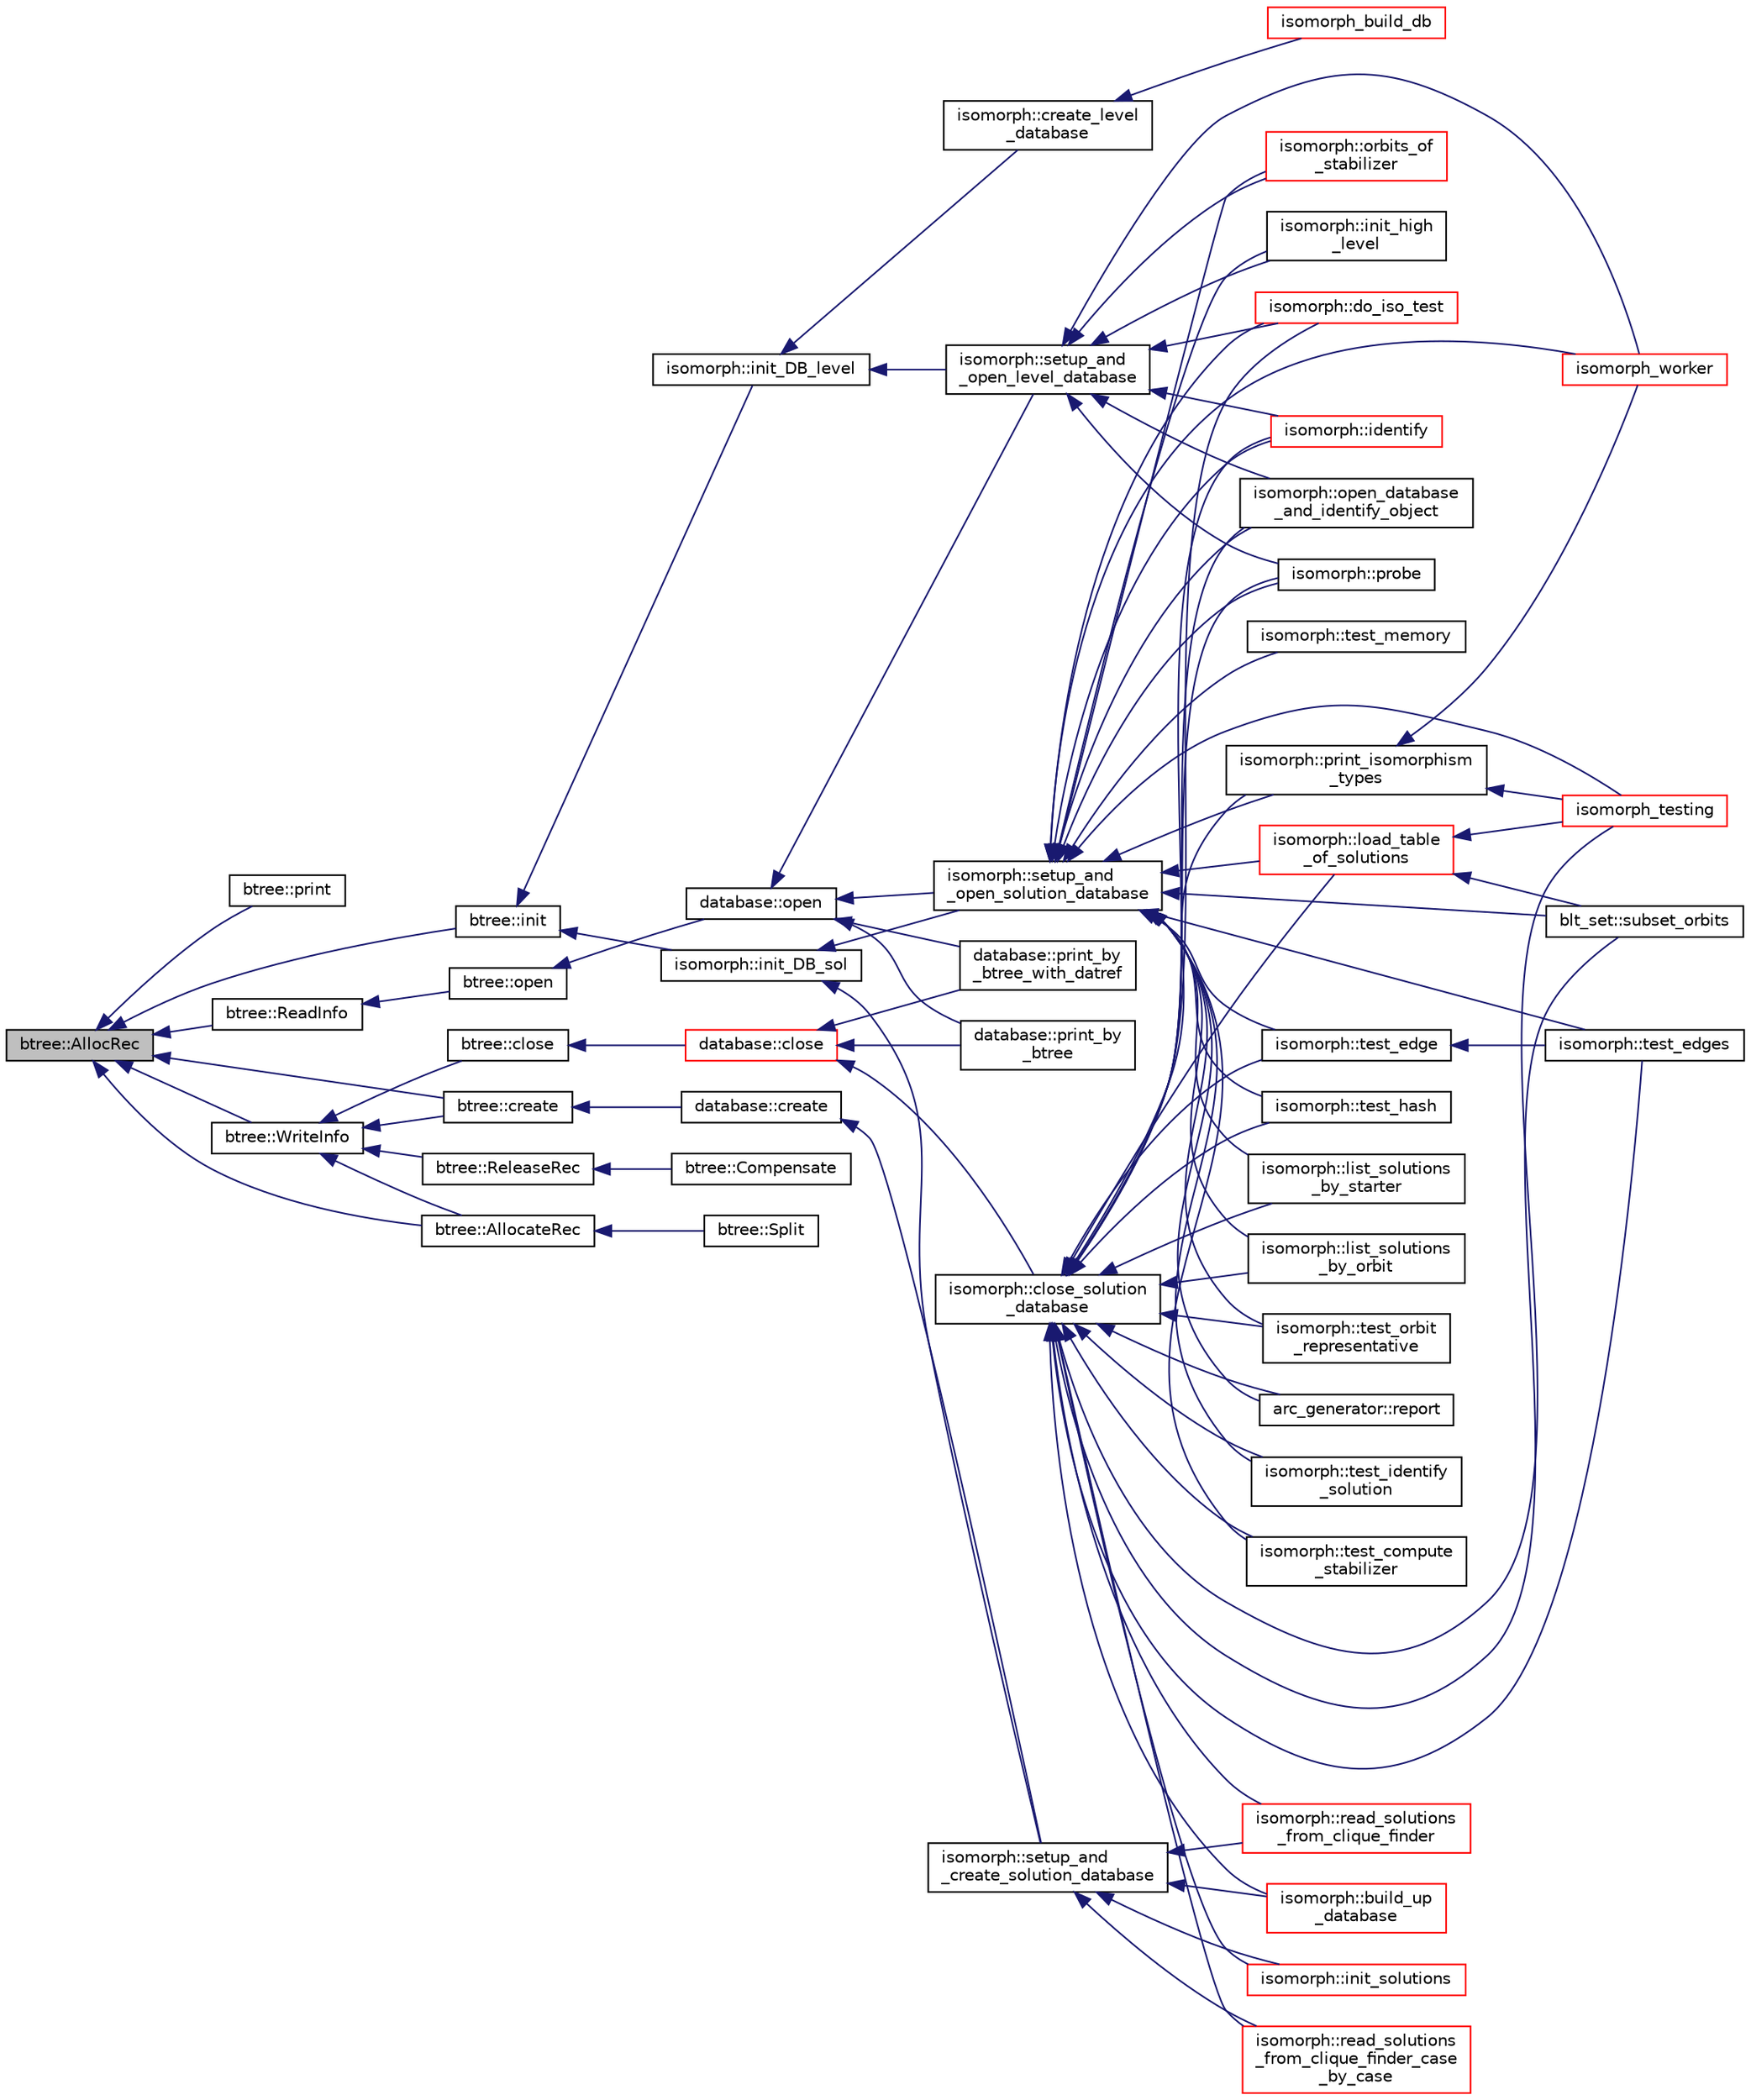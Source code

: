 digraph "btree::AllocRec"
{
  edge [fontname="Helvetica",fontsize="10",labelfontname="Helvetica",labelfontsize="10"];
  node [fontname="Helvetica",fontsize="10",shape=record];
  rankdir="LR";
  Node422 [label="btree::AllocRec",height=0.2,width=0.4,color="black", fillcolor="grey75", style="filled", fontcolor="black"];
  Node422 -> Node423 [dir="back",color="midnightblue",fontsize="10",style="solid",fontname="Helvetica"];
  Node423 [label="btree::print",height=0.2,width=0.4,color="black", fillcolor="white", style="filled",URL="$dd/db0/classbtree.html#a76cbc154a13a6464d16a7f080cef40d3"];
  Node422 -> Node424 [dir="back",color="midnightblue",fontsize="10",style="solid",fontname="Helvetica"];
  Node424 [label="btree::init",height=0.2,width=0.4,color="black", fillcolor="white", style="filled",URL="$dd/db0/classbtree.html#a3c88706e9886f1f9bc142b511aeab642"];
  Node424 -> Node425 [dir="back",color="midnightblue",fontsize="10",style="solid",fontname="Helvetica"];
  Node425 [label="isomorph::init_DB_sol",height=0.2,width=0.4,color="black", fillcolor="white", style="filled",URL="$d3/d5f/classisomorph.html#afd8d8a546fa9a7bc6f211b216e291039"];
  Node425 -> Node426 [dir="back",color="midnightblue",fontsize="10",style="solid",fontname="Helvetica"];
  Node426 [label="isomorph::setup_and\l_open_solution_database",height=0.2,width=0.4,color="black", fillcolor="white", style="filled",URL="$d3/d5f/classisomorph.html#a31846d3ae261a9c2dc089fb87710ce5c"];
  Node426 -> Node427 [dir="back",color="midnightblue",fontsize="10",style="solid",fontname="Helvetica"];
  Node427 [label="blt_set::subset_orbits",height=0.2,width=0.4,color="black", fillcolor="white", style="filled",URL="$d1/d3d/classblt__set.html#af8f79fc4346244acfa0e2c2d23c36993"];
  Node426 -> Node428 [dir="back",color="midnightblue",fontsize="10",style="solid",fontname="Helvetica"];
  Node428 [label="arc_generator::report",height=0.2,width=0.4,color="black", fillcolor="white", style="filled",URL="$d4/d21/classarc__generator.html#a650f715bb3eec8fd1057e07e5b384f9a"];
  Node426 -> Node429 [dir="back",color="midnightblue",fontsize="10",style="solid",fontname="Helvetica"];
  Node429 [label="isomorph::load_table\l_of_solutions",height=0.2,width=0.4,color="red", fillcolor="white", style="filled",URL="$d3/d5f/classisomorph.html#a21ab5aba74a200b9abf041dc5206821a"];
  Node429 -> Node427 [dir="back",color="midnightblue",fontsize="10",style="solid",fontname="Helvetica"];
  Node429 -> Node439 [dir="back",color="midnightblue",fontsize="10",style="solid",fontname="Helvetica"];
  Node439 [label="isomorph_testing",height=0.2,width=0.4,color="red", fillcolor="white", style="filled",URL="$d4/d7e/isomorph__global_8_c.html#a5a73cbe9f89c4727f086482ee2d238f9"];
  Node426 -> Node440 [dir="back",color="midnightblue",fontsize="10",style="solid",fontname="Helvetica"];
  Node440 [label="isomorph::list_solutions\l_by_starter",height=0.2,width=0.4,color="black", fillcolor="white", style="filled",URL="$d3/d5f/classisomorph.html#a9c40f343f1a3e5fc177e5121bc809b06"];
  Node426 -> Node441 [dir="back",color="midnightblue",fontsize="10",style="solid",fontname="Helvetica"];
  Node441 [label="isomorph::list_solutions\l_by_orbit",height=0.2,width=0.4,color="black", fillcolor="white", style="filled",URL="$d3/d5f/classisomorph.html#adefb1a89c097c284d29f92d5fc58ebfa"];
  Node426 -> Node442 [dir="back",color="midnightblue",fontsize="10",style="solid",fontname="Helvetica"];
  Node442 [label="isomorph::orbits_of\l_stabilizer",height=0.2,width=0.4,color="red", fillcolor="white", style="filled",URL="$d3/d5f/classisomorph.html#a72bbdc12cca5a90045ef15d0b24075e6"];
  Node426 -> Node444 [dir="back",color="midnightblue",fontsize="10",style="solid",fontname="Helvetica"];
  Node444 [label="isomorph::test_orbit\l_representative",height=0.2,width=0.4,color="black", fillcolor="white", style="filled",URL="$d3/d5f/classisomorph.html#a5f165aa61a0d6b349da5a6117135f6c0"];
  Node426 -> Node445 [dir="back",color="midnightblue",fontsize="10",style="solid",fontname="Helvetica"];
  Node445 [label="isomorph::test_identify\l_solution",height=0.2,width=0.4,color="black", fillcolor="white", style="filled",URL="$d3/d5f/classisomorph.html#aa2c95f309e3283179e87bbbd83bfdc7d"];
  Node426 -> Node446 [dir="back",color="midnightblue",fontsize="10",style="solid",fontname="Helvetica"];
  Node446 [label="isomorph::test_compute\l_stabilizer",height=0.2,width=0.4,color="black", fillcolor="white", style="filled",URL="$d3/d5f/classisomorph.html#a72cd06f32311c44eb09dd73faa36b748"];
  Node426 -> Node447 [dir="back",color="midnightblue",fontsize="10",style="solid",fontname="Helvetica"];
  Node447 [label="isomorph::test_memory",height=0.2,width=0.4,color="black", fillcolor="white", style="filled",URL="$d3/d5f/classisomorph.html#a27877043c77db8e85e8fa7d5c43845b0"];
  Node426 -> Node448 [dir="back",color="midnightblue",fontsize="10",style="solid",fontname="Helvetica"];
  Node448 [label="isomorph::test_edges",height=0.2,width=0.4,color="black", fillcolor="white", style="filled",URL="$d3/d5f/classisomorph.html#ad23507927d8f7698073475d12b2a85bc"];
  Node426 -> Node449 [dir="back",color="midnightblue",fontsize="10",style="solid",fontname="Helvetica"];
  Node449 [label="isomorph::test_edge",height=0.2,width=0.4,color="black", fillcolor="white", style="filled",URL="$d3/d5f/classisomorph.html#a591165fa287477b480f5b7081198ba46"];
  Node449 -> Node448 [dir="back",color="midnightblue",fontsize="10",style="solid",fontname="Helvetica"];
  Node426 -> Node450 [dir="back",color="midnightblue",fontsize="10",style="solid",fontname="Helvetica"];
  Node450 [label="isomorph::test_hash",height=0.2,width=0.4,color="black", fillcolor="white", style="filled",URL="$d3/d5f/classisomorph.html#a53560280664b268a0500d26c801b1e68"];
  Node426 -> Node451 [dir="back",color="midnightblue",fontsize="10",style="solid",fontname="Helvetica"];
  Node451 [label="isomorph::init_high\l_level",height=0.2,width=0.4,color="black", fillcolor="white", style="filled",URL="$d3/d5f/classisomorph.html#a5cee5468cc8cc68eac1f6131faedfab2"];
  Node426 -> Node452 [dir="back",color="midnightblue",fontsize="10",style="solid",fontname="Helvetica"];
  Node452 [label="isomorph::open_database\l_and_identify_object",height=0.2,width=0.4,color="black", fillcolor="white", style="filled",URL="$d3/d5f/classisomorph.html#aa4e387f26f609fc9379d2e01f6cc27d0"];
  Node426 -> Node453 [dir="back",color="midnightblue",fontsize="10",style="solid",fontname="Helvetica"];
  Node453 [label="isomorph::print_isomorphism\l_types",height=0.2,width=0.4,color="black", fillcolor="white", style="filled",URL="$d3/d5f/classisomorph.html#abbcd12f6434585951a5532d0b2467a00"];
  Node453 -> Node439 [dir="back",color="midnightblue",fontsize="10",style="solid",fontname="Helvetica"];
  Node453 -> Node437 [dir="back",color="midnightblue",fontsize="10",style="solid",fontname="Helvetica"];
  Node437 [label="isomorph_worker",height=0.2,width=0.4,color="red", fillcolor="white", style="filled",URL="$d4/d7e/isomorph__global_8_c.html#ace3bb6ec719b02a35534309d4d3fe99a"];
  Node426 -> Node439 [dir="back",color="midnightblue",fontsize="10",style="solid",fontname="Helvetica"];
  Node426 -> Node437 [dir="back",color="midnightblue",fontsize="10",style="solid",fontname="Helvetica"];
  Node426 -> Node454 [dir="back",color="midnightblue",fontsize="10",style="solid",fontname="Helvetica"];
  Node454 [label="isomorph::probe",height=0.2,width=0.4,color="black", fillcolor="white", style="filled",URL="$d3/d5f/classisomorph.html#a9cb6fed7b6ac639d886b117a1f454441"];
  Node426 -> Node455 [dir="back",color="midnightblue",fontsize="10",style="solid",fontname="Helvetica"];
  Node455 [label="isomorph::do_iso_test",height=0.2,width=0.4,color="red", fillcolor="white", style="filled",URL="$d3/d5f/classisomorph.html#a51fc3bf5cc3a99282a489b2df37ee24e"];
  Node426 -> Node457 [dir="back",color="midnightblue",fontsize="10",style="solid",fontname="Helvetica"];
  Node457 [label="isomorph::identify",height=0.2,width=0.4,color="red", fillcolor="white", style="filled",URL="$d3/d5f/classisomorph.html#a78ecf843b9f6ca1cfd666e222edd90ae"];
  Node425 -> Node458 [dir="back",color="midnightblue",fontsize="10",style="solid",fontname="Helvetica"];
  Node458 [label="isomorph::setup_and\l_create_solution_database",height=0.2,width=0.4,color="black", fillcolor="white", style="filled",URL="$d3/d5f/classisomorph.html#a810a22dfde3c43272107c743ec819b0e"];
  Node458 -> Node459 [dir="back",color="midnightblue",fontsize="10",style="solid",fontname="Helvetica"];
  Node459 [label="isomorph::init_solutions",height=0.2,width=0.4,color="red", fillcolor="white", style="filled",URL="$d3/d5f/classisomorph.html#a729746a01bd45d55565d0a11cda9e9a3"];
  Node458 -> Node461 [dir="back",color="midnightblue",fontsize="10",style="solid",fontname="Helvetica"];
  Node461 [label="isomorph::read_solutions\l_from_clique_finder_case\l_by_case",height=0.2,width=0.4,color="red", fillcolor="white", style="filled",URL="$d3/d5f/classisomorph.html#a65bc5ec528f741a1b01cdd606dfed579"];
  Node458 -> Node463 [dir="back",color="midnightblue",fontsize="10",style="solid",fontname="Helvetica"];
  Node463 [label="isomorph::read_solutions\l_from_clique_finder",height=0.2,width=0.4,color="red", fillcolor="white", style="filled",URL="$d3/d5f/classisomorph.html#a14c4ac27b0d97d338e14ac0d183c5c64"];
  Node458 -> Node465 [dir="back",color="midnightblue",fontsize="10",style="solid",fontname="Helvetica"];
  Node465 [label="isomorph::build_up\l_database",height=0.2,width=0.4,color="red", fillcolor="white", style="filled",URL="$d3/d5f/classisomorph.html#a40bea8f733a5855879f927fc73324384"];
  Node424 -> Node470 [dir="back",color="midnightblue",fontsize="10",style="solid",fontname="Helvetica"];
  Node470 [label="isomorph::init_DB_level",height=0.2,width=0.4,color="black", fillcolor="white", style="filled",URL="$d3/d5f/classisomorph.html#a1a2df5281026bc94d57ebce33d67fe6c"];
  Node470 -> Node471 [dir="back",color="midnightblue",fontsize="10",style="solid",fontname="Helvetica"];
  Node471 [label="isomorph::setup_and\l_open_level_database",height=0.2,width=0.4,color="black", fillcolor="white", style="filled",URL="$d3/d5f/classisomorph.html#aa011f38988f4db9c6f5abd84faebd153"];
  Node471 -> Node442 [dir="back",color="midnightblue",fontsize="10",style="solid",fontname="Helvetica"];
  Node471 -> Node451 [dir="back",color="midnightblue",fontsize="10",style="solid",fontname="Helvetica"];
  Node471 -> Node452 [dir="back",color="midnightblue",fontsize="10",style="solid",fontname="Helvetica"];
  Node471 -> Node437 [dir="back",color="midnightblue",fontsize="10",style="solid",fontname="Helvetica"];
  Node471 -> Node454 [dir="back",color="midnightblue",fontsize="10",style="solid",fontname="Helvetica"];
  Node471 -> Node455 [dir="back",color="midnightblue",fontsize="10",style="solid",fontname="Helvetica"];
  Node471 -> Node457 [dir="back",color="midnightblue",fontsize="10",style="solid",fontname="Helvetica"];
  Node470 -> Node472 [dir="back",color="midnightblue",fontsize="10",style="solid",fontname="Helvetica"];
  Node472 [label="isomorph::create_level\l_database",height=0.2,width=0.4,color="black", fillcolor="white", style="filled",URL="$d3/d5f/classisomorph.html#a15a452310bd3189f10f34c7dd7085e69"];
  Node472 -> Node473 [dir="back",color="midnightblue",fontsize="10",style="solid",fontname="Helvetica"];
  Node473 [label="isomorph_build_db",height=0.2,width=0.4,color="red", fillcolor="white", style="filled",URL="$d4/d7e/isomorph__global_8_c.html#a12eb18567e79a7978cb4f9e80d2055ac"];
  Node422 -> Node476 [dir="back",color="midnightblue",fontsize="10",style="solid",fontname="Helvetica"];
  Node476 [label="btree::create",height=0.2,width=0.4,color="black", fillcolor="white", style="filled",URL="$dd/db0/classbtree.html#ae46050f7dc1057d21cddcd6b2e3496d9"];
  Node476 -> Node477 [dir="back",color="midnightblue",fontsize="10",style="solid",fontname="Helvetica"];
  Node477 [label="database::create",height=0.2,width=0.4,color="black", fillcolor="white", style="filled",URL="$db/d72/classdatabase.html#a41d486156468426370c803bea3976cf1"];
  Node477 -> Node458 [dir="back",color="midnightblue",fontsize="10",style="solid",fontname="Helvetica"];
  Node422 -> Node478 [dir="back",color="midnightblue",fontsize="10",style="solid",fontname="Helvetica"];
  Node478 [label="btree::ReadInfo",height=0.2,width=0.4,color="black", fillcolor="white", style="filled",URL="$dd/db0/classbtree.html#a482ac8e066ebb0c408b3cc92fc08258c"];
  Node478 -> Node479 [dir="back",color="midnightblue",fontsize="10",style="solid",fontname="Helvetica"];
  Node479 [label="btree::open",height=0.2,width=0.4,color="black", fillcolor="white", style="filled",URL="$dd/db0/classbtree.html#a3e718949f1be6057839463292a60297a"];
  Node479 -> Node480 [dir="back",color="midnightblue",fontsize="10",style="solid",fontname="Helvetica"];
  Node480 [label="database::open",height=0.2,width=0.4,color="black", fillcolor="white", style="filled",URL="$db/d72/classdatabase.html#a65e8eccf98ecab4d55fb25bacaae6a19"];
  Node480 -> Node481 [dir="back",color="midnightblue",fontsize="10",style="solid",fontname="Helvetica"];
  Node481 [label="database::print_by\l_btree",height=0.2,width=0.4,color="black", fillcolor="white", style="filled",URL="$db/d72/classdatabase.html#ac45ae44f2a861557ced6e5ab7c146717"];
  Node480 -> Node482 [dir="back",color="midnightblue",fontsize="10",style="solid",fontname="Helvetica"];
  Node482 [label="database::print_by\l_btree_with_datref",height=0.2,width=0.4,color="black", fillcolor="white", style="filled",URL="$db/d72/classdatabase.html#af84030a29b31944d6763974ac4f774b5"];
  Node480 -> Node426 [dir="back",color="midnightblue",fontsize="10",style="solid",fontname="Helvetica"];
  Node480 -> Node471 [dir="back",color="midnightblue",fontsize="10",style="solid",fontname="Helvetica"];
  Node422 -> Node483 [dir="back",color="midnightblue",fontsize="10",style="solid",fontname="Helvetica"];
  Node483 [label="btree::WriteInfo",height=0.2,width=0.4,color="black", fillcolor="white", style="filled",URL="$dd/db0/classbtree.html#a4a8cdbdf67d06dc6caa53f3a9c83706a"];
  Node483 -> Node476 [dir="back",color="midnightblue",fontsize="10",style="solid",fontname="Helvetica"];
  Node483 -> Node484 [dir="back",color="midnightblue",fontsize="10",style="solid",fontname="Helvetica"];
  Node484 [label="btree::close",height=0.2,width=0.4,color="black", fillcolor="white", style="filled",URL="$dd/db0/classbtree.html#acdd59b8696e09dc1c76356902fb35cbd"];
  Node484 -> Node485 [dir="back",color="midnightblue",fontsize="10",style="solid",fontname="Helvetica"];
  Node485 [label="database::close",height=0.2,width=0.4,color="red", fillcolor="white", style="filled",URL="$db/d72/classdatabase.html#acdc74d15f711cab1c165989723d45caf"];
  Node485 -> Node481 [dir="back",color="midnightblue",fontsize="10",style="solid",fontname="Helvetica"];
  Node485 -> Node482 [dir="back",color="midnightblue",fontsize="10",style="solid",fontname="Helvetica"];
  Node485 -> Node486 [dir="back",color="midnightblue",fontsize="10",style="solid",fontname="Helvetica"];
  Node486 [label="isomorph::close_solution\l_database",height=0.2,width=0.4,color="black", fillcolor="white", style="filled",URL="$d3/d5f/classisomorph.html#a4219716e51f60288361e06dd0e91810b"];
  Node486 -> Node427 [dir="back",color="midnightblue",fontsize="10",style="solid",fontname="Helvetica"];
  Node486 -> Node428 [dir="back",color="midnightblue",fontsize="10",style="solid",fontname="Helvetica"];
  Node486 -> Node429 [dir="back",color="midnightblue",fontsize="10",style="solid",fontname="Helvetica"];
  Node486 -> Node440 [dir="back",color="midnightblue",fontsize="10",style="solid",fontname="Helvetica"];
  Node486 -> Node441 [dir="back",color="midnightblue",fontsize="10",style="solid",fontname="Helvetica"];
  Node486 -> Node444 [dir="back",color="midnightblue",fontsize="10",style="solid",fontname="Helvetica"];
  Node486 -> Node445 [dir="back",color="midnightblue",fontsize="10",style="solid",fontname="Helvetica"];
  Node486 -> Node446 [dir="back",color="midnightblue",fontsize="10",style="solid",fontname="Helvetica"];
  Node486 -> Node448 [dir="back",color="midnightblue",fontsize="10",style="solid",fontname="Helvetica"];
  Node486 -> Node449 [dir="back",color="midnightblue",fontsize="10",style="solid",fontname="Helvetica"];
  Node486 -> Node450 [dir="back",color="midnightblue",fontsize="10",style="solid",fontname="Helvetica"];
  Node486 -> Node452 [dir="back",color="midnightblue",fontsize="10",style="solid",fontname="Helvetica"];
  Node486 -> Node459 [dir="back",color="midnightblue",fontsize="10",style="solid",fontname="Helvetica"];
  Node486 -> Node461 [dir="back",color="midnightblue",fontsize="10",style="solid",fontname="Helvetica"];
  Node486 -> Node463 [dir="back",color="midnightblue",fontsize="10",style="solid",fontname="Helvetica"];
  Node486 -> Node465 [dir="back",color="midnightblue",fontsize="10",style="solid",fontname="Helvetica"];
  Node486 -> Node453 [dir="back",color="midnightblue",fontsize="10",style="solid",fontname="Helvetica"];
  Node486 -> Node439 [dir="back",color="midnightblue",fontsize="10",style="solid",fontname="Helvetica"];
  Node486 -> Node454 [dir="back",color="midnightblue",fontsize="10",style="solid",fontname="Helvetica"];
  Node486 -> Node455 [dir="back",color="midnightblue",fontsize="10",style="solid",fontname="Helvetica"];
  Node486 -> Node457 [dir="back",color="midnightblue",fontsize="10",style="solid",fontname="Helvetica"];
  Node483 -> Node488 [dir="back",color="midnightblue",fontsize="10",style="solid",fontname="Helvetica"];
  Node488 [label="btree::AllocateRec",height=0.2,width=0.4,color="black", fillcolor="white", style="filled",URL="$dd/db0/classbtree.html#afc6388f3da9703ee6cd576bd48fe5264"];
  Node488 -> Node489 [dir="back",color="midnightblue",fontsize="10",style="solid",fontname="Helvetica"];
  Node489 [label="btree::Split",height=0.2,width=0.4,color="black", fillcolor="white", style="filled",URL="$dd/db0/classbtree.html#a5596bf9f5e2d58fd57683d58c2c267d4"];
  Node483 -> Node490 [dir="back",color="midnightblue",fontsize="10",style="solid",fontname="Helvetica"];
  Node490 [label="btree::ReleaseRec",height=0.2,width=0.4,color="black", fillcolor="white", style="filled",URL="$dd/db0/classbtree.html#af3f884e7086d0695b0f1706622a74756"];
  Node490 -> Node491 [dir="back",color="midnightblue",fontsize="10",style="solid",fontname="Helvetica"];
  Node491 [label="btree::Compensate",height=0.2,width=0.4,color="black", fillcolor="white", style="filled",URL="$dd/db0/classbtree.html#ae778b7f97622e4511e84b543343b6024"];
  Node422 -> Node488 [dir="back",color="midnightblue",fontsize="10",style="solid",fontname="Helvetica"];
}

